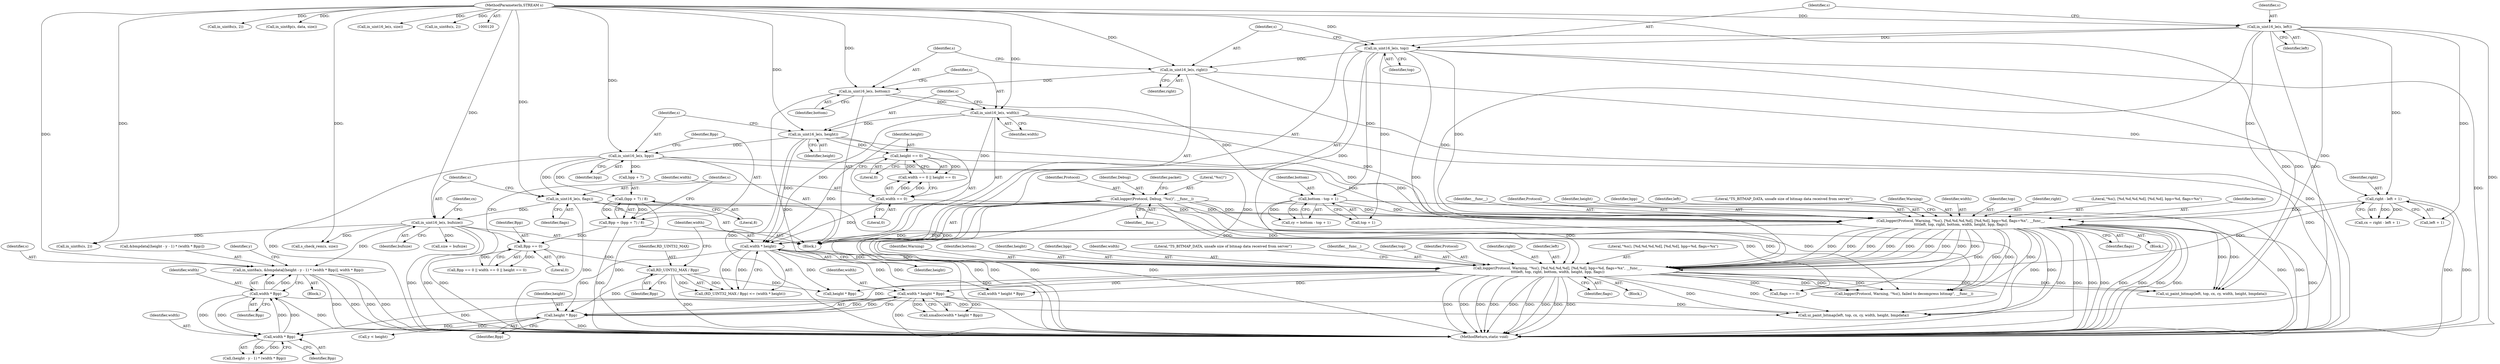 digraph "0_rdesktop_4dca546d04321a610c1835010b5dad85163b65e1_7@array" {
"1000278" [label="(Call,in_uint8a(s, &bmpdata[(height - y - 1) * (width * Bpp)], width * Bpp))"];
"1000179" [label="(Call,in_uint16_le(s, bufsize))"];
"1000176" [label="(Call,in_uint16_le(s, flags))"];
"1000166" [label="(Call,in_uint16_le(s, bpp))"];
"1000163" [label="(Call,in_uint16_le(s, height))"];
"1000160" [label="(Call,in_uint16_le(s, width))"];
"1000157" [label="(Call,in_uint16_le(s, bottom))"];
"1000154" [label="(Call,in_uint16_le(s, right))"];
"1000151" [label="(Call,in_uint16_le(s, top))"];
"1000148" [label="(Call,in_uint16_le(s, left))"];
"1000121" [label="(MethodParameterIn,STREAM s)"];
"1000292" [label="(Call,width * Bpp)"];
"1000289" [label="(Call,width * Bpp)"];
"1000263" [label="(Call,width * height * Bpp)"];
"1000231" [label="(Call,width * height)"];
"1000209" [label="(Call,logger(Protocol, Warning, \"%s(), [%d,%d,%d,%d], [%d,%d], bpp=%d, flags=%x\", __func__,\n\t\t\t\tleft, top, right, bottom, width, height, bpp, flags))"];
"1000138" [label="(Call,logger(Protocol, Debug, \"%s()\", __func__))"];
"1000184" [label="(Call,right - left + 1)"];
"1000191" [label="(Call,bottom - top + 1)"];
"1000202" [label="(Call,width == 0)"];
"1000205" [label="(Call,height == 0)"];
"1000235" [label="(Call,logger(Protocol, Warning, \"%s(), [%d,%d,%d,%d], [%d,%d], bpp=%d, flags=%x\", __func__,\n\t\t\t\tleft, top, right, bottom, width, height, bpp, flags))"];
"1000265" [label="(Call,height * Bpp)"];
"1000228" [label="(Call,RD_UINT32_MAX / Bpp)"];
"1000198" [label="(Call,Bpp == 0)"];
"1000169" [label="(Call,Bpp = (bpp + 7) / 8)"];
"1000171" [label="(Call,(bpp + 7) / 8)"];
"1000246" [label="(Identifier,bpp)"];
"1000244" [label="(Identifier,width)"];
"1000175" [label="(Literal,8)"];
"1000249" [label="(Literal,\"TS_BITMAP_DATA, unsafe size of bitmap data received from server\")"];
"1000228" [label="(Call,RD_UINT32_MAX / Bpp)"];
"1000180" [label="(Identifier,s)"];
"1000272" [label="(Call,y < height)"];
"1000142" [label="(Identifier,__func__)"];
"1000140" [label="(Identifier,Debug)"];
"1000330" [label="(Call,s_check_rem(s, size))"];
"1000153" [label="(Identifier,top)"];
"1000235" [label="(Call,logger(Protocol, Warning, \"%s(), [%d,%d,%d,%d], [%d,%d], bpp=%d, flags=%x\", __func__,\n\t\t\t\tleft, top, right, bottom, width, height, bpp, flags))"];
"1000155" [label="(Identifier,s)"];
"1000267" [label="(Identifier,Bpp)"];
"1000266" [label="(Identifier,height)"];
"1000177" [label="(Identifier,s)"];
"1000150" [label="(Identifier,left)"];
"1000216" [label="(Identifier,right)"];
"1000192" [label="(Identifier,bottom)"];
"1000239" [label="(Identifier,__func__)"];
"1000169" [label="(Call,Bpp = (bpp + 7) / 8)"];
"1000280" [label="(Call,&bmpdata[(height - y - 1) * (width * Bpp)])"];
"1000198" [label="(Call,Bpp == 0)"];
"1000378" [label="(MethodReturn,static void)"];
"1000145" [label="(Identifier,packet)"];
"1000276" [label="(Identifier,y)"];
"1000193" [label="(Call,top + 1)"];
"1000189" [label="(Call,cy = bottom - top + 1)"];
"1000241" [label="(Identifier,top)"];
"1000212" [label="(Literal,\"%s(), [%d,%d,%d,%d], [%d,%d], bpp=%d, flags=%x\")"];
"1000236" [label="(Identifier,Protocol)"];
"1000217" [label="(Identifier,bottom)"];
"1000277" [label="(Block,)"];
"1000166" [label="(Call,in_uint16_le(s, bpp))"];
"1000181" [label="(Identifier,bufsize)"];
"1000121" [label="(MethodParameterIn,STREAM s)"];
"1000213" [label="(Identifier,__func__)"];
"1000182" [label="(Call,cx = right - left + 1)"];
"1000210" [label="(Identifier,Protocol)"];
"1000141" [label="(Literal,\"%s()\")"];
"1000162" [label="(Identifier,width)"];
"1000183" [label="(Identifier,cx)"];
"1000156" [label="(Identifier,right)"];
"1000242" [label="(Identifier,right)"];
"1000163" [label="(Call,in_uint16_le(s, height))"];
"1000265" [label="(Call,height * Bpp)"];
"1000325" [label="(Call,in_uint8s(s, 2))"];
"1000203" [label="(Identifier,width)"];
"1000176" [label="(Call,in_uint16_le(s, flags))"];
"1000233" [label="(Identifier,height)"];
"1000219" [label="(Identifier,height)"];
"1000232" [label="(Identifier,width)"];
"1000209" [label="(Call,logger(Protocol, Warning, \"%s(), [%d,%d,%d,%d], [%d,%d], bpp=%d, flags=%x\", __func__,\n\t\t\t\tleft, top, right, bottom, width, height, bpp, flags))"];
"1000240" [label="(Identifier,left)"];
"1000185" [label="(Identifier,right)"];
"1000229" [label="(Identifier,RD_UINT32_MAX)"];
"1000220" [label="(Identifier,bpp)"];
"1000152" [label="(Identifier,s)"];
"1000207" [label="(Literal,0)"];
"1000238" [label="(Literal,\"%s(), [%d,%d,%d,%d], [%d,%d], bpp=%d, flags=%x\")"];
"1000199" [label="(Identifier,Bpp)"];
"1000263" [label="(Call,width * height * Bpp)"];
"1000158" [label="(Identifier,s)"];
"1000214" [label="(Identifier,left)"];
"1000204" [label="(Literal,0)"];
"1000295" [label="(Call,ui_paint_bitmap(left, top, cx, cy, width, height, bmpdata))"];
"1000234" [label="(Block,)"];
"1000191" [label="(Call,bottom - top + 1)"];
"1000171" [label="(Call,(bpp + 7) / 8)"];
"1000279" [label="(Identifier,s)"];
"1000262" [label="(Call,xmalloc(width * height * Bpp))"];
"1000154" [label="(Call,in_uint16_le(s, right))"];
"1000283" [label="(Call,(height - y - 1) * (width * Bpp))"];
"1000138" [label="(Call,logger(Protocol, Debug, \"%s()\", __func__))"];
"1000237" [label="(Identifier,Warning)"];
"1000170" [label="(Identifier,Bpp)"];
"1000253" [label="(Call,flags == 0)"];
"1000223" [label="(Literal,\"TS_BITMAP_DATA, unsafe size of bitmap data received from server\")"];
"1000151" [label="(Call,in_uint16_le(s, top))"];
"1000206" [label="(Identifier,height)"];
"1000164" [label="(Identifier,s)"];
"1000311" [label="(Call,size = bufsize)"];
"1000347" [label="(Call,width * height * Bpp)"];
"1000349" [label="(Call,height * Bpp)"];
"1000165" [label="(Identifier,height)"];
"1000202" [label="(Call,width == 0)"];
"1000211" [label="(Identifier,Warning)"];
"1000197" [label="(Call,Bpp == 0 || width == 0 || height == 0)"];
"1000149" [label="(Identifier,s)"];
"1000371" [label="(Call,logger(Protocol, Warning, \"%s(), failed to decompress bitmap\", __func__))"];
"1000122" [label="(Block,)"];
"1000231" [label="(Call,width * height)"];
"1000167" [label="(Identifier,s)"];
"1000148" [label="(Call,in_uint16_le(s, left))"];
"1000289" [label="(Call,width * Bpp)"];
"1000338" [label="(Call,in_uint8p(s, data, size))"];
"1000243" [label="(Identifier,bottom)"];
"1000361" [label="(Call,ui_paint_bitmap(left, top, cx, cy, width, height, bmpdata))"];
"1000291" [label="(Identifier,Bpp)"];
"1000157" [label="(Call,in_uint16_le(s, bottom))"];
"1000294" [label="(Identifier,Bpp)"];
"1000200" [label="(Literal,0)"];
"1000168" [label="(Identifier,bpp)"];
"1000316" [label="(Call,in_uint8s(s, 2))"];
"1000227" [label="(Call,(RD_UINT32_MAX / Bpp) <= (width * height))"];
"1000186" [label="(Call,left + 1)"];
"1000319" [label="(Call,in_uint16_le(s, size))"];
"1000161" [label="(Identifier,s)"];
"1000160" [label="(Call,in_uint16_le(s, width))"];
"1000290" [label="(Identifier,width)"];
"1000221" [label="(Identifier,flags)"];
"1000230" [label="(Identifier,Bpp)"];
"1000184" [label="(Call,right - left + 1)"];
"1000292" [label="(Call,width * Bpp)"];
"1000178" [label="(Identifier,flags)"];
"1000201" [label="(Call,width == 0 || height == 0)"];
"1000139" [label="(Identifier,Protocol)"];
"1000247" [label="(Identifier,flags)"];
"1000322" [label="(Call,in_uint8s(s, 2))"];
"1000264" [label="(Identifier,width)"];
"1000278" [label="(Call,in_uint8a(s, &bmpdata[(height - y - 1) * (width * Bpp)], width * Bpp))"];
"1000159" [label="(Identifier,bottom)"];
"1000245" [label="(Identifier,height)"];
"1000208" [label="(Block,)"];
"1000218" [label="(Identifier,width)"];
"1000179" [label="(Call,in_uint16_le(s, bufsize))"];
"1000205" [label="(Call,height == 0)"];
"1000172" [label="(Call,bpp + 7)"];
"1000293" [label="(Identifier,width)"];
"1000215" [label="(Identifier,top)"];
"1000278" -> "1000277"  [label="AST: "];
"1000278" -> "1000292"  [label="CFG: "];
"1000279" -> "1000278"  [label="AST: "];
"1000280" -> "1000278"  [label="AST: "];
"1000292" -> "1000278"  [label="AST: "];
"1000276" -> "1000278"  [label="CFG: "];
"1000278" -> "1000378"  [label="DDG: "];
"1000278" -> "1000378"  [label="DDG: "];
"1000278" -> "1000378"  [label="DDG: "];
"1000278" -> "1000378"  [label="DDG: "];
"1000179" -> "1000278"  [label="DDG: "];
"1000121" -> "1000278"  [label="DDG: "];
"1000292" -> "1000278"  [label="DDG: "];
"1000292" -> "1000278"  [label="DDG: "];
"1000179" -> "1000122"  [label="AST: "];
"1000179" -> "1000181"  [label="CFG: "];
"1000180" -> "1000179"  [label="AST: "];
"1000181" -> "1000179"  [label="AST: "];
"1000183" -> "1000179"  [label="CFG: "];
"1000179" -> "1000378"  [label="DDG: "];
"1000179" -> "1000378"  [label="DDG: "];
"1000179" -> "1000378"  [label="DDG: "];
"1000176" -> "1000179"  [label="DDG: "];
"1000121" -> "1000179"  [label="DDG: "];
"1000179" -> "1000311"  [label="DDG: "];
"1000179" -> "1000316"  [label="DDG: "];
"1000179" -> "1000330"  [label="DDG: "];
"1000176" -> "1000122"  [label="AST: "];
"1000176" -> "1000178"  [label="CFG: "];
"1000177" -> "1000176"  [label="AST: "];
"1000178" -> "1000176"  [label="AST: "];
"1000180" -> "1000176"  [label="CFG: "];
"1000176" -> "1000378"  [label="DDG: "];
"1000166" -> "1000176"  [label="DDG: "];
"1000121" -> "1000176"  [label="DDG: "];
"1000176" -> "1000209"  [label="DDG: "];
"1000176" -> "1000235"  [label="DDG: "];
"1000176" -> "1000253"  [label="DDG: "];
"1000166" -> "1000122"  [label="AST: "];
"1000166" -> "1000168"  [label="CFG: "];
"1000167" -> "1000166"  [label="AST: "];
"1000168" -> "1000166"  [label="AST: "];
"1000170" -> "1000166"  [label="CFG: "];
"1000166" -> "1000378"  [label="DDG: "];
"1000163" -> "1000166"  [label="DDG: "];
"1000121" -> "1000166"  [label="DDG: "];
"1000166" -> "1000171"  [label="DDG: "];
"1000166" -> "1000172"  [label="DDG: "];
"1000166" -> "1000209"  [label="DDG: "];
"1000166" -> "1000235"  [label="DDG: "];
"1000163" -> "1000122"  [label="AST: "];
"1000163" -> "1000165"  [label="CFG: "];
"1000164" -> "1000163"  [label="AST: "];
"1000165" -> "1000163"  [label="AST: "];
"1000167" -> "1000163"  [label="CFG: "];
"1000163" -> "1000378"  [label="DDG: "];
"1000160" -> "1000163"  [label="DDG: "];
"1000121" -> "1000163"  [label="DDG: "];
"1000163" -> "1000205"  [label="DDG: "];
"1000163" -> "1000209"  [label="DDG: "];
"1000163" -> "1000231"  [label="DDG: "];
"1000160" -> "1000122"  [label="AST: "];
"1000160" -> "1000162"  [label="CFG: "];
"1000161" -> "1000160"  [label="AST: "];
"1000162" -> "1000160"  [label="AST: "];
"1000164" -> "1000160"  [label="CFG: "];
"1000160" -> "1000378"  [label="DDG: "];
"1000157" -> "1000160"  [label="DDG: "];
"1000121" -> "1000160"  [label="DDG: "];
"1000160" -> "1000202"  [label="DDG: "];
"1000160" -> "1000209"  [label="DDG: "];
"1000160" -> "1000231"  [label="DDG: "];
"1000157" -> "1000122"  [label="AST: "];
"1000157" -> "1000159"  [label="CFG: "];
"1000158" -> "1000157"  [label="AST: "];
"1000159" -> "1000157"  [label="AST: "];
"1000161" -> "1000157"  [label="CFG: "];
"1000157" -> "1000378"  [label="DDG: "];
"1000154" -> "1000157"  [label="DDG: "];
"1000121" -> "1000157"  [label="DDG: "];
"1000157" -> "1000191"  [label="DDG: "];
"1000154" -> "1000122"  [label="AST: "];
"1000154" -> "1000156"  [label="CFG: "];
"1000155" -> "1000154"  [label="AST: "];
"1000156" -> "1000154"  [label="AST: "];
"1000158" -> "1000154"  [label="CFG: "];
"1000154" -> "1000378"  [label="DDG: "];
"1000151" -> "1000154"  [label="DDG: "];
"1000121" -> "1000154"  [label="DDG: "];
"1000154" -> "1000184"  [label="DDG: "];
"1000151" -> "1000122"  [label="AST: "];
"1000151" -> "1000153"  [label="CFG: "];
"1000152" -> "1000151"  [label="AST: "];
"1000153" -> "1000151"  [label="AST: "];
"1000155" -> "1000151"  [label="CFG: "];
"1000151" -> "1000378"  [label="DDG: "];
"1000148" -> "1000151"  [label="DDG: "];
"1000121" -> "1000151"  [label="DDG: "];
"1000151" -> "1000191"  [label="DDG: "];
"1000151" -> "1000193"  [label="DDG: "];
"1000151" -> "1000209"  [label="DDG: "];
"1000151" -> "1000235"  [label="DDG: "];
"1000151" -> "1000295"  [label="DDG: "];
"1000151" -> "1000361"  [label="DDG: "];
"1000148" -> "1000122"  [label="AST: "];
"1000148" -> "1000150"  [label="CFG: "];
"1000149" -> "1000148"  [label="AST: "];
"1000150" -> "1000148"  [label="AST: "];
"1000152" -> "1000148"  [label="CFG: "];
"1000148" -> "1000378"  [label="DDG: "];
"1000121" -> "1000148"  [label="DDG: "];
"1000148" -> "1000184"  [label="DDG: "];
"1000148" -> "1000186"  [label="DDG: "];
"1000148" -> "1000209"  [label="DDG: "];
"1000148" -> "1000235"  [label="DDG: "];
"1000148" -> "1000295"  [label="DDG: "];
"1000148" -> "1000361"  [label="DDG: "];
"1000121" -> "1000120"  [label="AST: "];
"1000121" -> "1000378"  [label="DDG: "];
"1000121" -> "1000316"  [label="DDG: "];
"1000121" -> "1000319"  [label="DDG: "];
"1000121" -> "1000322"  [label="DDG: "];
"1000121" -> "1000325"  [label="DDG: "];
"1000121" -> "1000330"  [label="DDG: "];
"1000121" -> "1000338"  [label="DDG: "];
"1000292" -> "1000294"  [label="CFG: "];
"1000293" -> "1000292"  [label="AST: "];
"1000294" -> "1000292"  [label="AST: "];
"1000292" -> "1000378"  [label="DDG: "];
"1000292" -> "1000289"  [label="DDG: "];
"1000292" -> "1000289"  [label="DDG: "];
"1000289" -> "1000292"  [label="DDG: "];
"1000289" -> "1000292"  [label="DDG: "];
"1000292" -> "1000295"  [label="DDG: "];
"1000289" -> "1000283"  [label="AST: "];
"1000289" -> "1000291"  [label="CFG: "];
"1000290" -> "1000289"  [label="AST: "];
"1000291" -> "1000289"  [label="AST: "];
"1000283" -> "1000289"  [label="CFG: "];
"1000289" -> "1000283"  [label="DDG: "];
"1000289" -> "1000283"  [label="DDG: "];
"1000263" -> "1000289"  [label="DDG: "];
"1000265" -> "1000289"  [label="DDG: "];
"1000263" -> "1000262"  [label="AST: "];
"1000263" -> "1000265"  [label="CFG: "];
"1000264" -> "1000263"  [label="AST: "];
"1000265" -> "1000263"  [label="AST: "];
"1000262" -> "1000263"  [label="CFG: "];
"1000263" -> "1000378"  [label="DDG: "];
"1000263" -> "1000262"  [label="DDG: "];
"1000263" -> "1000262"  [label="DDG: "];
"1000231" -> "1000263"  [label="DDG: "];
"1000235" -> "1000263"  [label="DDG: "];
"1000265" -> "1000263"  [label="DDG: "];
"1000265" -> "1000263"  [label="DDG: "];
"1000263" -> "1000295"  [label="DDG: "];
"1000231" -> "1000227"  [label="AST: "];
"1000231" -> "1000233"  [label="CFG: "];
"1000232" -> "1000231"  [label="AST: "];
"1000233" -> "1000231"  [label="AST: "];
"1000227" -> "1000231"  [label="CFG: "];
"1000231" -> "1000227"  [label="DDG: "];
"1000231" -> "1000227"  [label="DDG: "];
"1000209" -> "1000231"  [label="DDG: "];
"1000209" -> "1000231"  [label="DDG: "];
"1000202" -> "1000231"  [label="DDG: "];
"1000205" -> "1000231"  [label="DDG: "];
"1000231" -> "1000235"  [label="DDG: "];
"1000231" -> "1000235"  [label="DDG: "];
"1000231" -> "1000265"  [label="DDG: "];
"1000231" -> "1000347"  [label="DDG: "];
"1000231" -> "1000349"  [label="DDG: "];
"1000209" -> "1000208"  [label="AST: "];
"1000209" -> "1000221"  [label="CFG: "];
"1000210" -> "1000209"  [label="AST: "];
"1000211" -> "1000209"  [label="AST: "];
"1000212" -> "1000209"  [label="AST: "];
"1000213" -> "1000209"  [label="AST: "];
"1000214" -> "1000209"  [label="AST: "];
"1000215" -> "1000209"  [label="AST: "];
"1000216" -> "1000209"  [label="AST: "];
"1000217" -> "1000209"  [label="AST: "];
"1000218" -> "1000209"  [label="AST: "];
"1000219" -> "1000209"  [label="AST: "];
"1000220" -> "1000209"  [label="AST: "];
"1000221" -> "1000209"  [label="AST: "];
"1000223" -> "1000209"  [label="CFG: "];
"1000209" -> "1000378"  [label="DDG: "];
"1000209" -> "1000378"  [label="DDG: "];
"1000209" -> "1000378"  [label="DDG: "];
"1000209" -> "1000378"  [label="DDG: "];
"1000209" -> "1000378"  [label="DDG: "];
"1000209" -> "1000378"  [label="DDG: "];
"1000209" -> "1000378"  [label="DDG: "];
"1000209" -> "1000378"  [label="DDG: "];
"1000209" -> "1000378"  [label="DDG: "];
"1000138" -> "1000209"  [label="DDG: "];
"1000138" -> "1000209"  [label="DDG: "];
"1000184" -> "1000209"  [label="DDG: "];
"1000191" -> "1000209"  [label="DDG: "];
"1000202" -> "1000209"  [label="DDG: "];
"1000205" -> "1000209"  [label="DDG: "];
"1000209" -> "1000235"  [label="DDG: "];
"1000209" -> "1000235"  [label="DDG: "];
"1000209" -> "1000235"  [label="DDG: "];
"1000209" -> "1000235"  [label="DDG: "];
"1000209" -> "1000235"  [label="DDG: "];
"1000209" -> "1000235"  [label="DDG: "];
"1000209" -> "1000235"  [label="DDG: "];
"1000209" -> "1000235"  [label="DDG: "];
"1000209" -> "1000235"  [label="DDG: "];
"1000209" -> "1000253"  [label="DDG: "];
"1000209" -> "1000295"  [label="DDG: "];
"1000209" -> "1000295"  [label="DDG: "];
"1000209" -> "1000361"  [label="DDG: "];
"1000209" -> "1000361"  [label="DDG: "];
"1000209" -> "1000371"  [label="DDG: "];
"1000209" -> "1000371"  [label="DDG: "];
"1000209" -> "1000371"  [label="DDG: "];
"1000138" -> "1000122"  [label="AST: "];
"1000138" -> "1000142"  [label="CFG: "];
"1000139" -> "1000138"  [label="AST: "];
"1000140" -> "1000138"  [label="AST: "];
"1000141" -> "1000138"  [label="AST: "];
"1000142" -> "1000138"  [label="AST: "];
"1000145" -> "1000138"  [label="CFG: "];
"1000138" -> "1000378"  [label="DDG: "];
"1000138" -> "1000378"  [label="DDG: "];
"1000138" -> "1000378"  [label="DDG: "];
"1000138" -> "1000378"  [label="DDG: "];
"1000138" -> "1000235"  [label="DDG: "];
"1000138" -> "1000235"  [label="DDG: "];
"1000138" -> "1000371"  [label="DDG: "];
"1000138" -> "1000371"  [label="DDG: "];
"1000184" -> "1000182"  [label="AST: "];
"1000184" -> "1000186"  [label="CFG: "];
"1000185" -> "1000184"  [label="AST: "];
"1000186" -> "1000184"  [label="AST: "];
"1000182" -> "1000184"  [label="CFG: "];
"1000184" -> "1000378"  [label="DDG: "];
"1000184" -> "1000378"  [label="DDG: "];
"1000184" -> "1000182"  [label="DDG: "];
"1000184" -> "1000182"  [label="DDG: "];
"1000184" -> "1000235"  [label="DDG: "];
"1000191" -> "1000189"  [label="AST: "];
"1000191" -> "1000193"  [label="CFG: "];
"1000192" -> "1000191"  [label="AST: "];
"1000193" -> "1000191"  [label="AST: "];
"1000189" -> "1000191"  [label="CFG: "];
"1000191" -> "1000378"  [label="DDG: "];
"1000191" -> "1000378"  [label="DDG: "];
"1000191" -> "1000189"  [label="DDG: "];
"1000191" -> "1000189"  [label="DDG: "];
"1000191" -> "1000235"  [label="DDG: "];
"1000202" -> "1000201"  [label="AST: "];
"1000202" -> "1000204"  [label="CFG: "];
"1000203" -> "1000202"  [label="AST: "];
"1000204" -> "1000202"  [label="AST: "];
"1000206" -> "1000202"  [label="CFG: "];
"1000201" -> "1000202"  [label="CFG: "];
"1000202" -> "1000201"  [label="DDG: "];
"1000202" -> "1000201"  [label="DDG: "];
"1000205" -> "1000201"  [label="AST: "];
"1000205" -> "1000207"  [label="CFG: "];
"1000206" -> "1000205"  [label="AST: "];
"1000207" -> "1000205"  [label="AST: "];
"1000201" -> "1000205"  [label="CFG: "];
"1000205" -> "1000201"  [label="DDG: "];
"1000205" -> "1000201"  [label="DDG: "];
"1000235" -> "1000234"  [label="AST: "];
"1000235" -> "1000247"  [label="CFG: "];
"1000236" -> "1000235"  [label="AST: "];
"1000237" -> "1000235"  [label="AST: "];
"1000238" -> "1000235"  [label="AST: "];
"1000239" -> "1000235"  [label="AST: "];
"1000240" -> "1000235"  [label="AST: "];
"1000241" -> "1000235"  [label="AST: "];
"1000242" -> "1000235"  [label="AST: "];
"1000243" -> "1000235"  [label="AST: "];
"1000244" -> "1000235"  [label="AST: "];
"1000245" -> "1000235"  [label="AST: "];
"1000246" -> "1000235"  [label="AST: "];
"1000247" -> "1000235"  [label="AST: "];
"1000249" -> "1000235"  [label="CFG: "];
"1000235" -> "1000378"  [label="DDG: "];
"1000235" -> "1000378"  [label="DDG: "];
"1000235" -> "1000378"  [label="DDG: "];
"1000235" -> "1000378"  [label="DDG: "];
"1000235" -> "1000378"  [label="DDG: "];
"1000235" -> "1000378"  [label="DDG: "];
"1000235" -> "1000378"  [label="DDG: "];
"1000235" -> "1000378"  [label="DDG: "];
"1000235" -> "1000378"  [label="DDG: "];
"1000235" -> "1000253"  [label="DDG: "];
"1000235" -> "1000265"  [label="DDG: "];
"1000235" -> "1000295"  [label="DDG: "];
"1000235" -> "1000295"  [label="DDG: "];
"1000235" -> "1000347"  [label="DDG: "];
"1000235" -> "1000349"  [label="DDG: "];
"1000235" -> "1000361"  [label="DDG: "];
"1000235" -> "1000361"  [label="DDG: "];
"1000235" -> "1000371"  [label="DDG: "];
"1000235" -> "1000371"  [label="DDG: "];
"1000235" -> "1000371"  [label="DDG: "];
"1000265" -> "1000267"  [label="CFG: "];
"1000266" -> "1000265"  [label="AST: "];
"1000267" -> "1000265"  [label="AST: "];
"1000265" -> "1000378"  [label="DDG: "];
"1000228" -> "1000265"  [label="DDG: "];
"1000265" -> "1000272"  [label="DDG: "];
"1000228" -> "1000227"  [label="AST: "];
"1000228" -> "1000230"  [label="CFG: "];
"1000229" -> "1000228"  [label="AST: "];
"1000230" -> "1000228"  [label="AST: "];
"1000232" -> "1000228"  [label="CFG: "];
"1000228" -> "1000378"  [label="DDG: "];
"1000228" -> "1000227"  [label="DDG: "];
"1000228" -> "1000227"  [label="DDG: "];
"1000198" -> "1000228"  [label="DDG: "];
"1000228" -> "1000349"  [label="DDG: "];
"1000198" -> "1000197"  [label="AST: "];
"1000198" -> "1000200"  [label="CFG: "];
"1000199" -> "1000198"  [label="AST: "];
"1000200" -> "1000198"  [label="AST: "];
"1000203" -> "1000198"  [label="CFG: "];
"1000197" -> "1000198"  [label="CFG: "];
"1000198" -> "1000197"  [label="DDG: "];
"1000198" -> "1000197"  [label="DDG: "];
"1000169" -> "1000198"  [label="DDG: "];
"1000169" -> "1000122"  [label="AST: "];
"1000169" -> "1000171"  [label="CFG: "];
"1000170" -> "1000169"  [label="AST: "];
"1000171" -> "1000169"  [label="AST: "];
"1000177" -> "1000169"  [label="CFG: "];
"1000169" -> "1000378"  [label="DDG: "];
"1000171" -> "1000169"  [label="DDG: "];
"1000171" -> "1000169"  [label="DDG: "];
"1000171" -> "1000175"  [label="CFG: "];
"1000172" -> "1000171"  [label="AST: "];
"1000175" -> "1000171"  [label="AST: "];
"1000171" -> "1000378"  [label="DDG: "];
}
